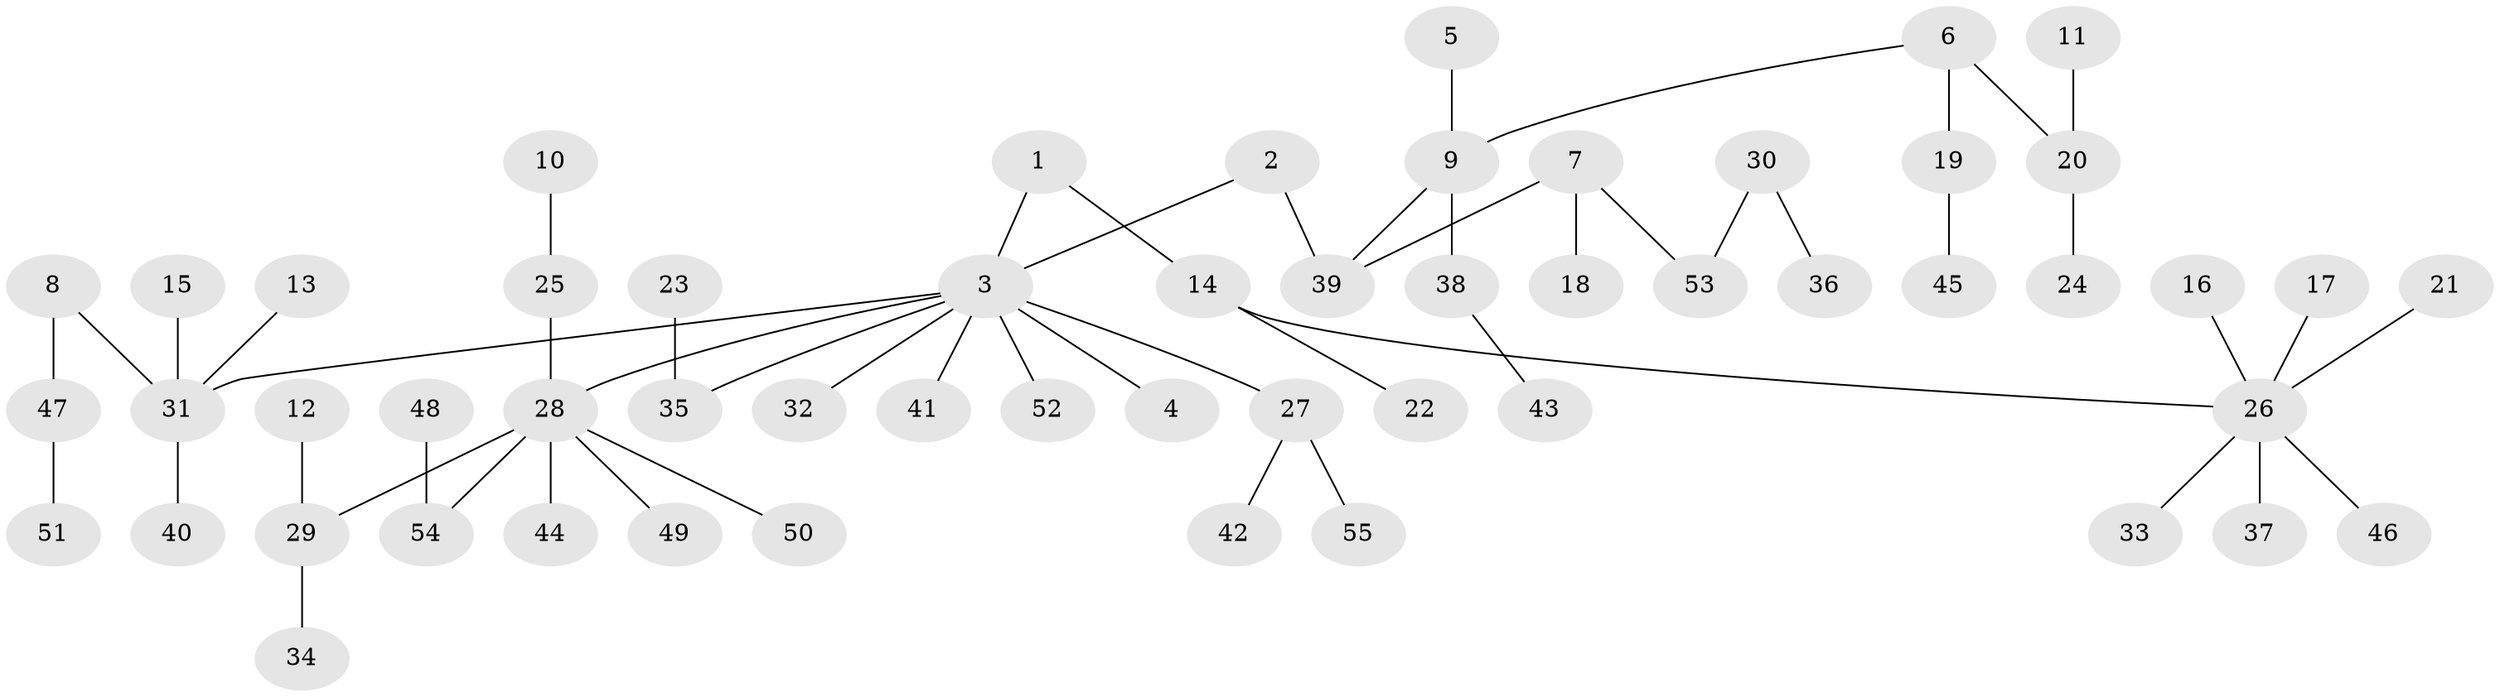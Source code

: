 // original degree distribution, {2: 0.21818181818181817, 9: 0.00909090909090909, 5: 0.01818181818181818, 3: 0.11818181818181818, 4: 0.10909090909090909, 1: 0.5181818181818182, 7: 0.00909090909090909}
// Generated by graph-tools (version 1.1) at 2025/50/03/09/25 03:50:21]
// undirected, 55 vertices, 54 edges
graph export_dot {
graph [start="1"]
  node [color=gray90,style=filled];
  1;
  2;
  3;
  4;
  5;
  6;
  7;
  8;
  9;
  10;
  11;
  12;
  13;
  14;
  15;
  16;
  17;
  18;
  19;
  20;
  21;
  22;
  23;
  24;
  25;
  26;
  27;
  28;
  29;
  30;
  31;
  32;
  33;
  34;
  35;
  36;
  37;
  38;
  39;
  40;
  41;
  42;
  43;
  44;
  45;
  46;
  47;
  48;
  49;
  50;
  51;
  52;
  53;
  54;
  55;
  1 -- 3 [weight=1.0];
  1 -- 14 [weight=1.0];
  2 -- 3 [weight=1.0];
  2 -- 39 [weight=1.0];
  3 -- 4 [weight=1.0];
  3 -- 27 [weight=1.0];
  3 -- 28 [weight=1.0];
  3 -- 31 [weight=1.0];
  3 -- 32 [weight=1.0];
  3 -- 35 [weight=1.0];
  3 -- 41 [weight=1.0];
  3 -- 52 [weight=1.0];
  5 -- 9 [weight=1.0];
  6 -- 9 [weight=1.0];
  6 -- 19 [weight=1.0];
  6 -- 20 [weight=1.0];
  7 -- 18 [weight=1.0];
  7 -- 39 [weight=1.0];
  7 -- 53 [weight=1.0];
  8 -- 31 [weight=1.0];
  8 -- 47 [weight=1.0];
  9 -- 38 [weight=1.0];
  9 -- 39 [weight=1.0];
  10 -- 25 [weight=1.0];
  11 -- 20 [weight=1.0];
  12 -- 29 [weight=1.0];
  13 -- 31 [weight=1.0];
  14 -- 22 [weight=1.0];
  14 -- 26 [weight=1.0];
  15 -- 31 [weight=1.0];
  16 -- 26 [weight=1.0];
  17 -- 26 [weight=1.0];
  19 -- 45 [weight=1.0];
  20 -- 24 [weight=1.0];
  21 -- 26 [weight=1.0];
  23 -- 35 [weight=1.0];
  25 -- 28 [weight=1.0];
  26 -- 33 [weight=1.0];
  26 -- 37 [weight=1.0];
  26 -- 46 [weight=1.0];
  27 -- 42 [weight=1.0];
  27 -- 55 [weight=1.0];
  28 -- 29 [weight=1.0];
  28 -- 44 [weight=1.0];
  28 -- 49 [weight=1.0];
  28 -- 50 [weight=1.0];
  28 -- 54 [weight=1.0];
  29 -- 34 [weight=1.0];
  30 -- 36 [weight=1.0];
  30 -- 53 [weight=1.0];
  31 -- 40 [weight=1.0];
  38 -- 43 [weight=1.0];
  47 -- 51 [weight=1.0];
  48 -- 54 [weight=1.0];
}
